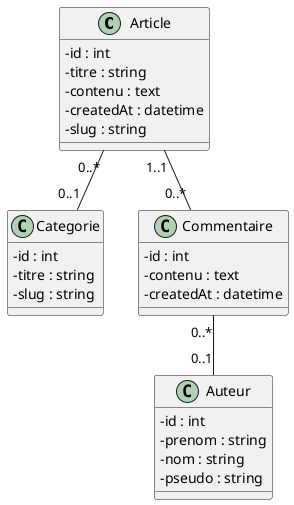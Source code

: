 @startuml
'https://plantuml.com/
skinparam classAttributeIconSize 0

class Article {
    - id : int
    - titre : string
    - contenu : text
    - createdAt : datetime
    - slug : string
}

class Categorie {
    - id : int
    - titre : string
    - slug : string
}

class Commentaire {
    - id : int
    - contenu : text
    - createdAt : datetime
}

class Auteur {
    - id : int
    - prenom : string
    - nom : string
    - pseudo : string
}

Article"0..*"--"0..1"Categorie
Article"1..1"--"0..*"Commentaire
Commentaire"0..*"--"0..1"Auteur

@enduml